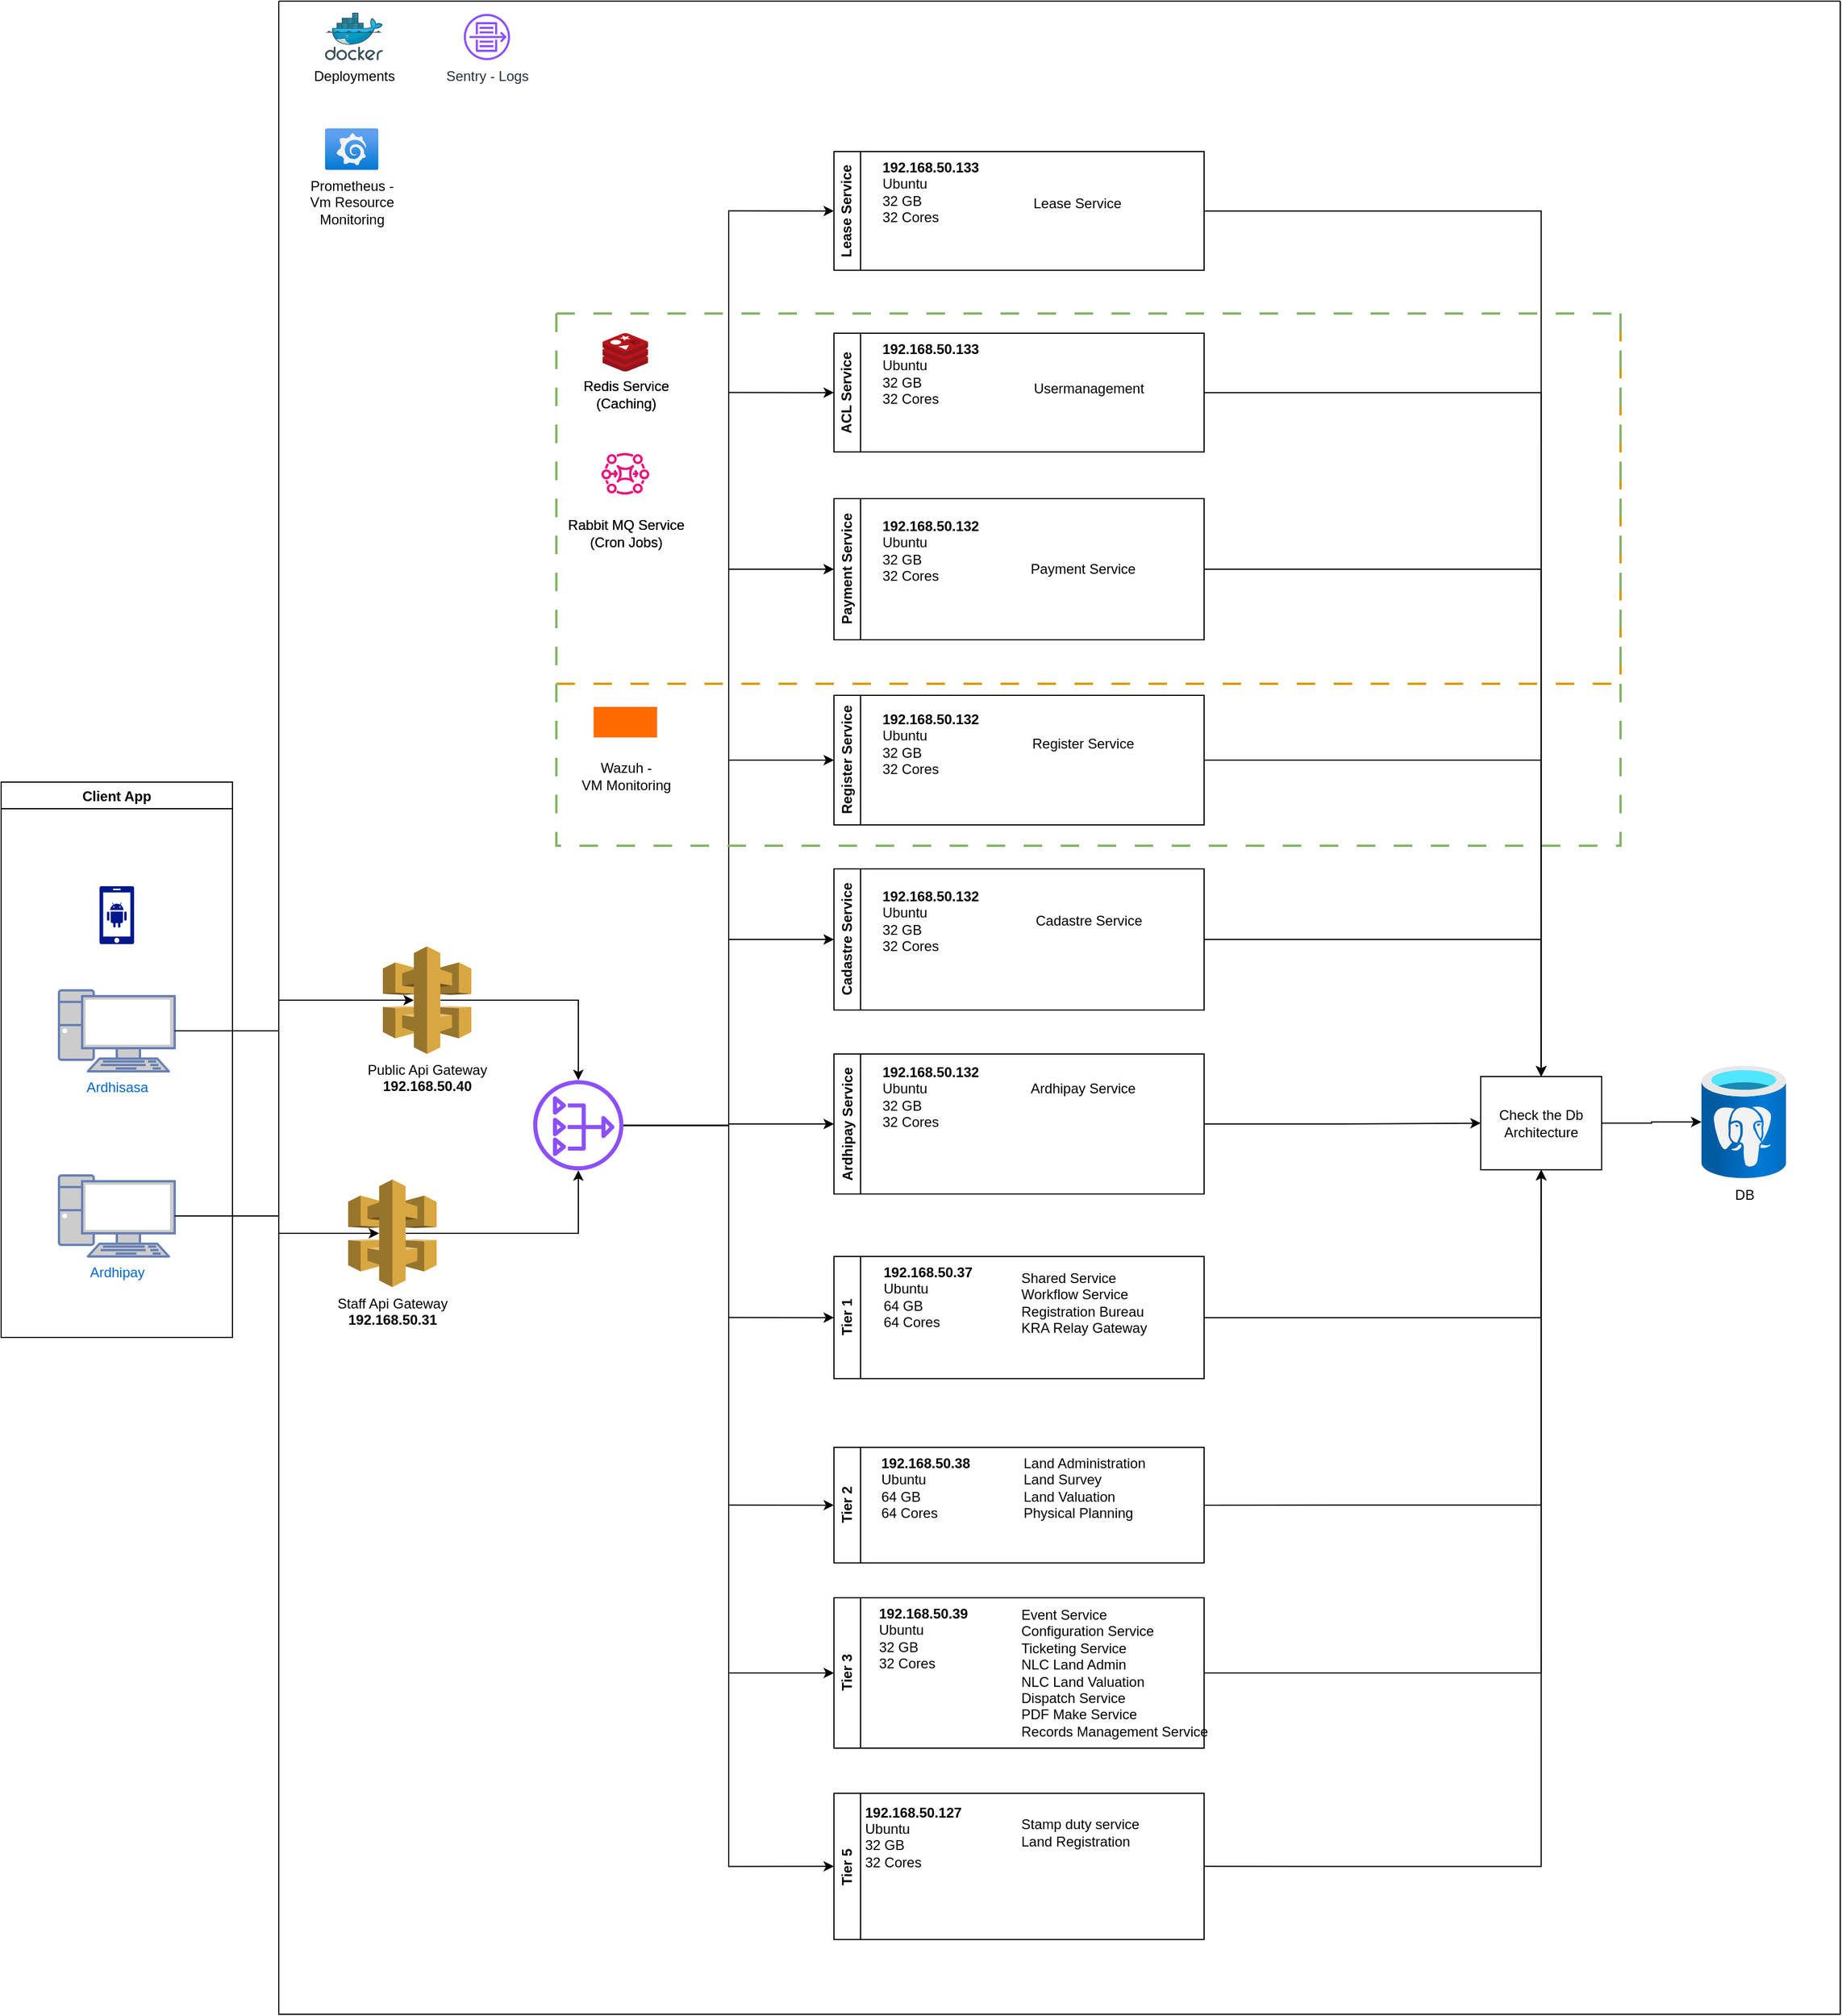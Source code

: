 <mxfile version="26.0.6">
  <diagram name="Page-1" id="X-Ikt2yS38_xHKI1-joO">
    <mxGraphModel dx="1750" dy="2157" grid="1" gridSize="10" guides="1" tooltips="1" connect="1" arrows="1" fold="1" page="1" pageScale="1" pageWidth="827" pageHeight="1169" math="0" shadow="0">
      <root>
        <mxCell id="0" />
        <mxCell id="1" parent="0" />
        <mxCell id="FhZttKuwCezYCY0k29h0-20" value="" style="swimlane;startSize=0;" parent="1" vertex="1">
          <mxGeometry x="280" y="-390" width="1350" height="1740" as="geometry" />
        </mxCell>
        <mxCell id="FhZttKuwCezYCY0k29h0-2" value="Deployments" style="image;sketch=0;aspect=fixed;html=1;points=[];align=center;fontSize=12;image=img/lib/mscae/Docker.svg;" parent="FhZttKuwCezYCY0k29h0-20" vertex="1">
          <mxGeometry x="40" y="10" width="50" height="41" as="geometry" />
        </mxCell>
        <mxCell id="CQuIktSU1pAItVcYqkuW-55" style="edgeStyle=orthogonalEdgeStyle;rounded=0;orthogonalLoop=1;jettySize=auto;html=1;exitX=0.65;exitY=0.5;exitDx=0;exitDy=0;exitPerimeter=0;" parent="FhZttKuwCezYCY0k29h0-20" source="FhZttKuwCezYCY0k29h0-26" target="CQuIktSU1pAItVcYqkuW-53" edge="1">
          <mxGeometry relative="1" as="geometry" />
        </mxCell>
        <mxCell id="FhZttKuwCezYCY0k29h0-26" value="Public Api Gateway&lt;br&gt;&lt;b&gt;192.168.50.40&lt;/b&gt;" style="outlineConnect=0;dashed=0;verticalLabelPosition=bottom;verticalAlign=top;align=center;html=1;shape=mxgraph.aws3.api_gateway;fillColor=#D9A741;gradientColor=none;" parent="FhZttKuwCezYCY0k29h0-20" vertex="1">
          <mxGeometry x="90" y="817" width="76.5" height="93" as="geometry" />
        </mxCell>
        <mxCell id="CQuIktSU1pAItVcYqkuW-56" style="edgeStyle=orthogonalEdgeStyle;rounded=0;orthogonalLoop=1;jettySize=auto;html=1;exitX=0.65;exitY=0.5;exitDx=0;exitDy=0;exitPerimeter=0;" parent="FhZttKuwCezYCY0k29h0-20" source="FhZttKuwCezYCY0k29h0-31" target="CQuIktSU1pAItVcYqkuW-53" edge="1">
          <mxGeometry relative="1" as="geometry" />
        </mxCell>
        <mxCell id="FhZttKuwCezYCY0k29h0-31" value="Staff Api Gateway&lt;br&gt;&lt;b&gt;192.168.50.31&lt;/b&gt;" style="outlineConnect=0;dashed=0;verticalLabelPosition=bottom;verticalAlign=top;align=center;html=1;shape=mxgraph.aws3.api_gateway;fillColor=#D9A741;gradientColor=none;" parent="FhZttKuwCezYCY0k29h0-20" vertex="1">
          <mxGeometry x="60" y="1018.5" width="76.5" height="93" as="geometry" />
        </mxCell>
        <mxCell id="_RFIVC-mQC5Zg40zyzjJ-19" style="edgeStyle=orthogonalEdgeStyle;rounded=0;orthogonalLoop=1;jettySize=auto;html=1;entryX=0;entryY=0.5;entryDx=0;entryDy=0;" edge="1" parent="FhZttKuwCezYCY0k29h0-20" source="CQuIktSU1pAItVcYqkuW-53" target="FhZttKuwCezYCY0k29h0-37">
          <mxGeometry relative="1" as="geometry" />
        </mxCell>
        <mxCell id="_RFIVC-mQC5Zg40zyzjJ-20" style="edgeStyle=orthogonalEdgeStyle;rounded=0;orthogonalLoop=1;jettySize=auto;html=1;entryX=0;entryY=0.5;entryDx=0;entryDy=0;" edge="1" parent="FhZttKuwCezYCY0k29h0-20" source="CQuIktSU1pAItVcYqkuW-53" target="_RFIVC-mQC5Zg40zyzjJ-3">
          <mxGeometry relative="1" as="geometry" />
        </mxCell>
        <mxCell id="_RFIVC-mQC5Zg40zyzjJ-21" style="edgeStyle=orthogonalEdgeStyle;rounded=0;orthogonalLoop=1;jettySize=auto;html=1;entryX=0;entryY=0.5;entryDx=0;entryDy=0;" edge="1" parent="FhZttKuwCezYCY0k29h0-20" source="CQuIktSU1pAItVcYqkuW-53" target="_RFIVC-mQC5Zg40zyzjJ-6">
          <mxGeometry relative="1" as="geometry" />
        </mxCell>
        <mxCell id="_RFIVC-mQC5Zg40zyzjJ-22" style="edgeStyle=orthogonalEdgeStyle;rounded=0;orthogonalLoop=1;jettySize=auto;html=1;entryX=0;entryY=0.5;entryDx=0;entryDy=0;" edge="1" parent="FhZttKuwCezYCY0k29h0-20" source="CQuIktSU1pAItVcYqkuW-53" target="_RFIVC-mQC5Zg40zyzjJ-9">
          <mxGeometry relative="1" as="geometry" />
        </mxCell>
        <mxCell id="_RFIVC-mQC5Zg40zyzjJ-23" style="edgeStyle=orthogonalEdgeStyle;rounded=0;orthogonalLoop=1;jettySize=auto;html=1;entryX=0;entryY=0.5;entryDx=0;entryDy=0;" edge="1" parent="FhZttKuwCezYCY0k29h0-20" source="CQuIktSU1pAItVcYqkuW-53" target="FhZttKuwCezYCY0k29h0-39">
          <mxGeometry relative="1" as="geometry" />
        </mxCell>
        <mxCell id="_RFIVC-mQC5Zg40zyzjJ-24" style="edgeStyle=orthogonalEdgeStyle;rounded=0;orthogonalLoop=1;jettySize=auto;html=1;entryX=0;entryY=0.5;entryDx=0;entryDy=0;" edge="1" parent="FhZttKuwCezYCY0k29h0-20" source="CQuIktSU1pAItVcYqkuW-53" target="CQuIktSU1pAItVcYqkuW-1">
          <mxGeometry relative="1" as="geometry" />
        </mxCell>
        <mxCell id="_RFIVC-mQC5Zg40zyzjJ-25" style="edgeStyle=orthogonalEdgeStyle;rounded=0;orthogonalLoop=1;jettySize=auto;html=1;entryX=0;entryY=0.5;entryDx=0;entryDy=0;" edge="1" parent="FhZttKuwCezYCY0k29h0-20" source="CQuIktSU1pAItVcYqkuW-53" target="CQuIktSU1pAItVcYqkuW-16">
          <mxGeometry relative="1" as="geometry" />
        </mxCell>
        <mxCell id="_RFIVC-mQC5Zg40zyzjJ-26" style="edgeStyle=orthogonalEdgeStyle;rounded=0;orthogonalLoop=1;jettySize=auto;html=1;entryX=0;entryY=0.5;entryDx=0;entryDy=0;" edge="1" parent="FhZttKuwCezYCY0k29h0-20" source="CQuIktSU1pAItVcYqkuW-53" target="CQuIktSU1pAItVcYqkuW-18">
          <mxGeometry relative="1" as="geometry" />
        </mxCell>
        <mxCell id="_RFIVC-mQC5Zg40zyzjJ-27" style="edgeStyle=orthogonalEdgeStyle;rounded=0;orthogonalLoop=1;jettySize=auto;html=1;entryX=0;entryY=0.5;entryDx=0;entryDy=0;" edge="1" parent="FhZttKuwCezYCY0k29h0-20" source="CQuIktSU1pAItVcYqkuW-53" target="FhZttKuwCezYCY0k29h0-29">
          <mxGeometry relative="1" as="geometry" />
        </mxCell>
        <mxCell id="_RFIVC-mQC5Zg40zyzjJ-28" style="edgeStyle=orthogonalEdgeStyle;rounded=0;orthogonalLoop=1;jettySize=auto;html=1;entryX=0;entryY=0.5;entryDx=0;entryDy=0;" edge="1" parent="FhZttKuwCezYCY0k29h0-20" source="CQuIktSU1pAItVcYqkuW-53" target="_RFIVC-mQC5Zg40zyzjJ-14">
          <mxGeometry relative="1" as="geometry" />
        </mxCell>
        <mxCell id="CQuIktSU1pAItVcYqkuW-53" value="" style="sketch=0;outlineConnect=0;fontColor=#232F3E;gradientColor=none;fillColor=#8C4FFF;strokeColor=none;dashed=0;verticalLabelPosition=bottom;verticalAlign=top;align=center;html=1;fontSize=12;fontStyle=0;aspect=fixed;pointerEvents=1;shape=mxgraph.aws4.nat_gateway;" parent="FhZttKuwCezYCY0k29h0-20" vertex="1">
          <mxGeometry x="220" y="932.57" width="78" height="78" as="geometry" />
        </mxCell>
        <mxCell id="CQuIktSU1pAItVcYqkuW-18" value="Tier 5" style="swimlane;horizontal=0;whiteSpace=wrap;html=1;" parent="FhZttKuwCezYCY0k29h0-20" vertex="1">
          <mxGeometry x="480" y="1549" width="320" height="126.37" as="geometry" />
        </mxCell>
        <mxCell id="CQuIktSU1pAItVcYqkuW-30" value="Stamp duty service&lt;br&gt;Land Registration" style="text;html=1;align=left;verticalAlign=middle;resizable=0;points=[];autosize=1;strokeColor=none;fillColor=none;" parent="CQuIktSU1pAItVcYqkuW-18" vertex="1">
          <mxGeometry x="160" y="14.396" width="130" height="40" as="geometry" />
        </mxCell>
        <mxCell id="CQuIktSU1pAItVcYqkuW-31" value="&lt;b&gt;192.168.50.127&lt;br&gt;&lt;/b&gt;Ubuntu&lt;br&gt;32 GB&lt;br&gt;32 Cores&lt;div&gt;&lt;br&gt;&lt;/div&gt;" style="text;html=1;align=left;verticalAlign=middle;resizable=0;points=[];autosize=1;strokeColor=none;fillColor=none;" parent="CQuIktSU1pAItVcYqkuW-18" vertex="1">
          <mxGeometry x="25" width="110" height="90" as="geometry" />
        </mxCell>
        <mxCell id="CQuIktSU1pAItVcYqkuW-16" value="Tier 3" style="swimlane;horizontal=0;whiteSpace=wrap;html=1;" parent="FhZttKuwCezYCY0k29h0-20" vertex="1">
          <mxGeometry x="480" y="1380" width="320" height="130" as="geometry" />
        </mxCell>
        <mxCell id="CQuIktSU1pAItVcYqkuW-29" value="&lt;b&gt;192.168.50.39&lt;br&gt;&lt;/b&gt;Ubuntu&lt;br&gt;32 GB&lt;br&gt;32 Cores" style="text;html=1;align=left;verticalAlign=middle;resizable=0;points=[];autosize=1;strokeColor=none;fillColor=none;" parent="CQuIktSU1pAItVcYqkuW-16" vertex="1">
          <mxGeometry x="37" width="100" height="70" as="geometry" />
        </mxCell>
        <mxCell id="CQuIktSU1pAItVcYqkuW-28" value="Event Service&lt;br&gt;Configuration Service&lt;br&gt;Ticketing Service&lt;br&gt;NLC Land Admin&lt;br&gt;NLC Land Valuation&lt;br&gt;Dispatch Service&lt;br&gt;PDF Make Service&lt;div&gt;Records Management Service&lt;/div&gt;" style="text;html=1;align=left;verticalAlign=middle;resizable=0;points=[];autosize=1;strokeColor=none;fillColor=none;" parent="CQuIktSU1pAItVcYqkuW-16" vertex="1">
          <mxGeometry x="160.001" y="0.002" width="180" height="130" as="geometry" />
        </mxCell>
        <mxCell id="CQuIktSU1pAItVcYqkuW-1" value="Tier 2" style="swimlane;horizontal=0;whiteSpace=wrap;html=1;" parent="FhZttKuwCezYCY0k29h0-20" vertex="1">
          <mxGeometry x="480" y="1250" width="320" height="99.89" as="geometry" />
        </mxCell>
        <mxCell id="CQuIktSU1pAItVcYqkuW-26" value="&lt;b&gt;192.168.50.38&lt;/b&gt;&lt;br style=&quot;border-color: var(--border-color);&quot;&gt;&lt;span style=&quot;border-color: var(--border-color); background-color: initial;&quot;&gt;Ubuntu&lt;/span&gt;&lt;br style=&quot;border-color: var(--border-color);&quot;&gt;&lt;span style=&quot;border-color: var(--border-color); background-color: initial;&quot;&gt;64 GB&lt;/span&gt;&lt;br style=&quot;border-color: var(--border-color);&quot;&gt;&lt;span style=&quot;border-color: var(--border-color); background-color: initial;&quot;&gt;64 Cores&lt;/span&gt;" style="text;html=1;align=left;verticalAlign=middle;resizable=0;points=[];autosize=1;strokeColor=none;fillColor=none;" parent="CQuIktSU1pAItVcYqkuW-1" vertex="1">
          <mxGeometry x="38.78" width="100" height="70" as="geometry" />
        </mxCell>
        <mxCell id="CQuIktSU1pAItVcYqkuW-27" value="Land Administration&lt;br&gt;Land Survey&lt;br&gt;Land Valuation&lt;br&gt;Physical Planning" style="text;html=1;align=left;verticalAlign=middle;resizable=0;points=[];autosize=1;strokeColor=none;fillColor=none;" parent="CQuIktSU1pAItVcYqkuW-1" vertex="1">
          <mxGeometry x="161.543" width="130" height="70" as="geometry" />
        </mxCell>
        <mxCell id="_RFIVC-mQC5Zg40zyzjJ-30" style="edgeStyle=orthogonalEdgeStyle;rounded=0;orthogonalLoop=1;jettySize=auto;html=1;entryX=0.5;entryY=1;entryDx=0;entryDy=0;" edge="1" parent="FhZttKuwCezYCY0k29h0-20" source="FhZttKuwCezYCY0k29h0-39" target="CQuIktSU1pAItVcYqkuW-45">
          <mxGeometry relative="1" as="geometry" />
        </mxCell>
        <mxCell id="FhZttKuwCezYCY0k29h0-39" value="Tier 1" style="swimlane;horizontal=0;whiteSpace=wrap;html=1;" parent="FhZttKuwCezYCY0k29h0-20" vertex="1">
          <mxGeometry x="480" y="1085" width="320" height="105.65" as="geometry" />
        </mxCell>
        <mxCell id="CQuIktSU1pAItVcYqkuW-25" value="&lt;b&gt;&lt;span style=&quot;background-color: initial;&quot;&gt;192.168.50.37&lt;/span&gt;&lt;br&gt;&lt;/b&gt;&lt;span style=&quot;background-color: initial;&quot;&gt;Ubuntu&lt;/span&gt;&lt;br&gt;&lt;span style=&quot;background-color: initial;&quot;&gt;64 GB&lt;/span&gt;&lt;br&gt;&lt;span style=&quot;background-color: initial;&quot;&gt;64 Cores&lt;/span&gt;" style="text;html=1;align=left;verticalAlign=middle;resizable=0;points=[];autosize=1;strokeColor=none;fillColor=none;" parent="FhZttKuwCezYCY0k29h0-39" vertex="1">
          <mxGeometry x="41.136" width="100" height="70" as="geometry" />
        </mxCell>
        <mxCell id="CQuIktSU1pAItVcYqkuW-24" value="Shared Service&lt;br&gt;Workflow Service&lt;br&gt;Registration Bureau&lt;div&gt;KRA Relay Gateway&lt;/div&gt;" style="text;html=1;align=left;verticalAlign=middle;resizable=0;points=[];autosize=1;strokeColor=none;fillColor=none;" parent="FhZttKuwCezYCY0k29h0-39" vertex="1">
          <mxGeometry x="160.001" y="5.002" width="130" height="70" as="geometry" />
        </mxCell>
        <mxCell id="_RFIVC-mQC5Zg40zyzjJ-31" style="edgeStyle=orthogonalEdgeStyle;rounded=0;orthogonalLoop=1;jettySize=auto;html=1;entryX=0;entryY=0.5;entryDx=0;entryDy=0;" edge="1" parent="FhZttKuwCezYCY0k29h0-20" source="_RFIVC-mQC5Zg40zyzjJ-9" target="CQuIktSU1pAItVcYqkuW-45">
          <mxGeometry relative="1" as="geometry" />
        </mxCell>
        <mxCell id="_RFIVC-mQC5Zg40zyzjJ-9" value="Ardhipay Service" style="swimlane;horizontal=0;whiteSpace=wrap;html=1;" vertex="1" parent="FhZttKuwCezYCY0k29h0-20">
          <mxGeometry x="480" y="910" width="320" height="121" as="geometry" />
        </mxCell>
        <mxCell id="_RFIVC-mQC5Zg40zyzjJ-10" value="&lt;span style=&quot;background-color: initial;&quot;&gt;&lt;b&gt;192.168.50.132&lt;/b&gt;&lt;/span&gt;&lt;br&gt;&lt;span style=&quot;background-color: initial;&quot;&gt;Ubuntu&lt;/span&gt;&lt;br&gt;&lt;span style=&quot;background-color: initial;&quot;&gt;32 GB&lt;/span&gt;&lt;br&gt;&lt;span style=&quot;background-color: initial;&quot;&gt;32 Cores&lt;/span&gt;" style="text;html=1;align=left;verticalAlign=middle;resizable=0;points=[];autosize=1;strokeColor=none;fillColor=none;" vertex="1" parent="_RFIVC-mQC5Zg40zyzjJ-9">
          <mxGeometry x="40.136" y="2" width="110" height="70" as="geometry" />
        </mxCell>
        <mxCell id="_RFIVC-mQC5Zg40zyzjJ-12" value="Ardhipay Service&lt;div&gt;&lt;br&gt;&lt;/div&gt;" style="text;html=1;align=center;verticalAlign=middle;resizable=0;points=[];autosize=1;strokeColor=none;fillColor=none;" vertex="1" parent="_RFIVC-mQC5Zg40zyzjJ-9">
          <mxGeometry x="160" y="17" width="110" height="40" as="geometry" />
        </mxCell>
        <mxCell id="_RFIVC-mQC5Zg40zyzjJ-33" style="edgeStyle=orthogonalEdgeStyle;rounded=0;orthogonalLoop=1;jettySize=auto;html=1;entryX=0.5;entryY=0;entryDx=0;entryDy=0;" edge="1" parent="FhZttKuwCezYCY0k29h0-20" source="_RFIVC-mQC5Zg40zyzjJ-6" target="CQuIktSU1pAItVcYqkuW-45">
          <mxGeometry relative="1" as="geometry" />
        </mxCell>
        <mxCell id="_RFIVC-mQC5Zg40zyzjJ-6" value="Cadastre Service" style="swimlane;horizontal=0;whiteSpace=wrap;html=1;" vertex="1" parent="FhZttKuwCezYCY0k29h0-20">
          <mxGeometry x="480" y="750" width="320" height="122" as="geometry" />
        </mxCell>
        <mxCell id="_RFIVC-mQC5Zg40zyzjJ-7" value="&lt;span style=&quot;background-color: initial;&quot;&gt;&lt;b&gt;192.168.50.132&lt;/b&gt;&lt;/span&gt;&lt;br&gt;&lt;span style=&quot;background-color: initial;&quot;&gt;Ubuntu&lt;/span&gt;&lt;br&gt;&lt;span style=&quot;background-color: initial;&quot;&gt;32 GB&lt;/span&gt;&lt;br&gt;&lt;span style=&quot;background-color: initial;&quot;&gt;32 Cores&lt;/span&gt;" style="text;html=1;align=left;verticalAlign=middle;resizable=0;points=[];autosize=1;strokeColor=none;fillColor=none;" vertex="1" parent="_RFIVC-mQC5Zg40zyzjJ-6">
          <mxGeometry x="39.996" y="10" width="110" height="70" as="geometry" />
        </mxCell>
        <mxCell id="_RFIVC-mQC5Zg40zyzjJ-13" value="&lt;span style=&quot;text-wrap-mode: wrap;&quot;&gt;Cadastre Service&lt;/span&gt;" style="text;html=1;align=center;verticalAlign=middle;resizable=0;points=[];autosize=1;strokeColor=none;fillColor=none;" vertex="1" parent="_RFIVC-mQC5Zg40zyzjJ-6">
          <mxGeometry x="160" y="30" width="120" height="30" as="geometry" />
        </mxCell>
        <mxCell id="_RFIVC-mQC5Zg40zyzjJ-34" style="edgeStyle=orthogonalEdgeStyle;rounded=0;orthogonalLoop=1;jettySize=auto;html=1;entryX=0.5;entryY=0;entryDx=0;entryDy=0;" edge="1" parent="FhZttKuwCezYCY0k29h0-20" source="_RFIVC-mQC5Zg40zyzjJ-3" target="CQuIktSU1pAItVcYqkuW-45">
          <mxGeometry relative="1" as="geometry" />
        </mxCell>
        <mxCell id="_RFIVC-mQC5Zg40zyzjJ-3" value="Register Service" style="swimlane;horizontal=0;whiteSpace=wrap;html=1;" vertex="1" parent="FhZttKuwCezYCY0k29h0-20">
          <mxGeometry x="480" y="600" width="320" height="112" as="geometry" />
        </mxCell>
        <mxCell id="_RFIVC-mQC5Zg40zyzjJ-4" value="&lt;span style=&quot;background-color: initial;&quot;&gt;&lt;b&gt;192.168.50.132&lt;/b&gt;&lt;/span&gt;&lt;br&gt;&lt;span style=&quot;background-color: initial;&quot;&gt;Ubuntu&lt;/span&gt;&lt;br&gt;&lt;span style=&quot;background-color: initial;&quot;&gt;32 GB&lt;/span&gt;&lt;br&gt;&lt;span style=&quot;background-color: initial;&quot;&gt;32 Cores&lt;/span&gt;" style="text;html=1;align=left;verticalAlign=middle;resizable=0;points=[];autosize=1;strokeColor=none;fillColor=none;" vertex="1" parent="_RFIVC-mQC5Zg40zyzjJ-3">
          <mxGeometry x="39.996" y="6.87" width="110" height="70" as="geometry" />
        </mxCell>
        <mxCell id="_RFIVC-mQC5Zg40zyzjJ-5" value="Register Service" style="text;html=1;align=center;verticalAlign=middle;resizable=0;points=[];autosize=1;strokeColor=none;fillColor=none;" vertex="1" parent="_RFIVC-mQC5Zg40zyzjJ-3">
          <mxGeometry x="159.997" y="26.872" width="110" height="30" as="geometry" />
        </mxCell>
        <mxCell id="_RFIVC-mQC5Zg40zyzjJ-35" style="edgeStyle=orthogonalEdgeStyle;rounded=0;orthogonalLoop=1;jettySize=auto;html=1;entryX=0.5;entryY=0;entryDx=0;entryDy=0;" edge="1" parent="FhZttKuwCezYCY0k29h0-20" source="FhZttKuwCezYCY0k29h0-37" target="CQuIktSU1pAItVcYqkuW-45">
          <mxGeometry relative="1" as="geometry" />
        </mxCell>
        <mxCell id="FhZttKuwCezYCY0k29h0-37" value="Payment Service" style="swimlane;horizontal=0;whiteSpace=wrap;html=1;" parent="FhZttKuwCezYCY0k29h0-20" vertex="1">
          <mxGeometry x="480" y="430" width="320" height="122" as="geometry" />
        </mxCell>
        <mxCell id="CQuIktSU1pAItVcYqkuW-23" value="&lt;span style=&quot;background-color: initial;&quot;&gt;&lt;b&gt;192.168.50.132&lt;/b&gt;&lt;/span&gt;&lt;br&gt;&lt;span style=&quot;background-color: initial;&quot;&gt;Ubuntu&lt;/span&gt;&lt;br&gt;&lt;span style=&quot;background-color: initial;&quot;&gt;32 GB&lt;/span&gt;&lt;br&gt;&lt;span style=&quot;background-color: initial;&quot;&gt;32 Cores&lt;/span&gt;" style="text;html=1;align=left;verticalAlign=middle;resizable=0;points=[];autosize=1;strokeColor=none;fillColor=none;" parent="FhZttKuwCezYCY0k29h0-37" vertex="1">
          <mxGeometry x="39.996" y="10" width="110" height="70" as="geometry" />
        </mxCell>
        <mxCell id="CQuIktSU1pAItVcYqkuW-33" value="Payment Service" style="text;html=1;align=center;verticalAlign=middle;resizable=0;points=[];autosize=1;strokeColor=none;fillColor=none;" parent="FhZttKuwCezYCY0k29h0-37" vertex="1">
          <mxGeometry x="159.997" y="46.002" width="110" height="30" as="geometry" />
        </mxCell>
        <mxCell id="FhZttKuwCezYCY0k29h0-29" value="ACL Service" style="swimlane;horizontal=0;whiteSpace=wrap;html=1;" parent="FhZttKuwCezYCY0k29h0-20" vertex="1">
          <mxGeometry x="480" y="287" width="320" height="102.67" as="geometry" />
        </mxCell>
        <mxCell id="CQuIktSU1pAItVcYqkuW-22" value="&lt;b&gt;192.168.50.133&lt;br&gt;&lt;/b&gt;Ubuntu&lt;br&gt;32 GB&lt;br&gt;32 Cores" style="text;html=1;align=left;verticalAlign=middle;resizable=0;points=[];autosize=1;strokeColor=none;fillColor=none;" parent="FhZttKuwCezYCY0k29h0-29" vertex="1">
          <mxGeometry x="39.996" width="110" height="70" as="geometry" />
        </mxCell>
        <mxCell id="CQuIktSU1pAItVcYqkuW-32" value="Usermanagement" style="text;html=1;align=center;verticalAlign=middle;resizable=0;points=[];autosize=1;strokeColor=none;fillColor=none;" parent="FhZttKuwCezYCY0k29h0-29" vertex="1">
          <mxGeometry x="159.997" y="32.996" width="120" height="30" as="geometry" />
        </mxCell>
        <mxCell id="_RFIVC-mQC5Zg40zyzjJ-36" style="edgeStyle=orthogonalEdgeStyle;rounded=0;orthogonalLoop=1;jettySize=auto;html=1;entryX=0.5;entryY=0;entryDx=0;entryDy=0;" edge="1" parent="FhZttKuwCezYCY0k29h0-20" source="_RFIVC-mQC5Zg40zyzjJ-14" target="CQuIktSU1pAItVcYqkuW-45">
          <mxGeometry relative="1" as="geometry" />
        </mxCell>
        <mxCell id="_RFIVC-mQC5Zg40zyzjJ-14" value="Lease Service" style="swimlane;horizontal=0;whiteSpace=wrap;html=1;" vertex="1" parent="FhZttKuwCezYCY0k29h0-20">
          <mxGeometry x="480" y="130" width="320" height="102.67" as="geometry" />
        </mxCell>
        <mxCell id="_RFIVC-mQC5Zg40zyzjJ-15" value="&lt;b&gt;192.168.50.133&lt;br&gt;&lt;/b&gt;Ubuntu&lt;br&gt;32 GB&lt;br&gt;32 Cores" style="text;html=1;align=left;verticalAlign=middle;resizable=0;points=[];autosize=1;strokeColor=none;fillColor=none;" vertex="1" parent="_RFIVC-mQC5Zg40zyzjJ-14">
          <mxGeometry x="39.996" width="110" height="70" as="geometry" />
        </mxCell>
        <mxCell id="_RFIVC-mQC5Zg40zyzjJ-16" value="Lease Service" style="text;html=1;align=center;verticalAlign=middle;resizable=0;points=[];autosize=1;strokeColor=none;fillColor=none;" vertex="1" parent="_RFIVC-mQC5Zg40zyzjJ-14">
          <mxGeometry x="159.997" y="29.996" width="100" height="30" as="geometry" />
        </mxCell>
        <mxCell id="CQuIktSU1pAItVcYqkuW-50" value="DB" style="image;aspect=fixed;html=1;points=[];align=center;fontSize=12;image=img/lib/azure2/databases/Azure_Database_PostgreSQL_Server.svg;" parent="FhZttKuwCezYCY0k29h0-20" vertex="1">
          <mxGeometry x="1229.998" y="919.997" width="73.18" height="97.574" as="geometry" />
        </mxCell>
        <mxCell id="CQuIktSU1pAItVcYqkuW-45" value="Check the Db Architecture" style="rounded=0;whiteSpace=wrap;html=1;" parent="FhZttKuwCezYCY0k29h0-20" vertex="1">
          <mxGeometry x="1039.157" y="929.48" width="104.543" height="80.615" as="geometry" />
        </mxCell>
        <mxCell id="CQuIktSU1pAItVcYqkuW-49" style="edgeStyle=orthogonalEdgeStyle;rounded=0;orthogonalLoop=1;jettySize=auto;html=1;exitX=1;exitY=0.5;exitDx=0;exitDy=0;entryX=0.5;entryY=1;entryDx=0;entryDy=0;" parent="FhZttKuwCezYCY0k29h0-20" source="CQuIktSU1pAItVcYqkuW-18" target="CQuIktSU1pAItVcYqkuW-45" edge="1">
          <mxGeometry relative="1" as="geometry">
            <mxPoint x="1060" y="630.22" as="targetPoint" />
          </mxGeometry>
        </mxCell>
        <mxCell id="CQuIktSU1pAItVcYqkuW-48" style="edgeStyle=orthogonalEdgeStyle;rounded=0;orthogonalLoop=1;jettySize=auto;html=1;exitX=1;exitY=0.5;exitDx=0;exitDy=0;entryX=0.5;entryY=1;entryDx=0;entryDy=0;" parent="FhZttKuwCezYCY0k29h0-20" source="CQuIktSU1pAItVcYqkuW-16" target="CQuIktSU1pAItVcYqkuW-45" edge="1">
          <mxGeometry relative="1" as="geometry">
            <mxPoint x="1060" y="630.22" as="targetPoint" />
          </mxGeometry>
        </mxCell>
        <mxCell id="CQuIktSU1pAItVcYqkuW-39" style="edgeStyle=orthogonalEdgeStyle;rounded=0;orthogonalLoop=1;jettySize=auto;html=1;entryX=0.5;entryY=0;entryDx=0;entryDy=0;" parent="FhZttKuwCezYCY0k29h0-20" source="FhZttKuwCezYCY0k29h0-29" target="CQuIktSU1pAItVcYqkuW-45" edge="1">
          <mxGeometry relative="1" as="geometry">
            <mxPoint x="1064.753" y="279.795" as="targetPoint" />
          </mxGeometry>
        </mxCell>
        <mxCell id="CQuIktSU1pAItVcYqkuW-47" style="edgeStyle=orthogonalEdgeStyle;rounded=0;orthogonalLoop=1;jettySize=auto;html=1;entryX=0.5;entryY=1;entryDx=0;entryDy=0;exitX=1;exitY=0.5;exitDx=0;exitDy=0;" parent="FhZttKuwCezYCY0k29h0-20" source="CQuIktSU1pAItVcYqkuW-1" target="CQuIktSU1pAItVcYqkuW-45" edge="1">
          <mxGeometry relative="1" as="geometry">
            <mxPoint x="786.511" y="622.41" as="sourcePoint" />
          </mxGeometry>
        </mxCell>
        <mxCell id="CQuIktSU1pAItVcYqkuW-51" style="edgeStyle=orthogonalEdgeStyle;rounded=0;orthogonalLoop=1;jettySize=auto;html=1;" parent="FhZttKuwCezYCY0k29h0-20" source="CQuIktSU1pAItVcYqkuW-45" target="CQuIktSU1pAItVcYqkuW-50" edge="1">
          <mxGeometry relative="1" as="geometry" />
        </mxCell>
        <mxCell id="_RFIVC-mQC5Zg40zyzjJ-37" value="" style="swimlane;startSize=0;fillColor=#ffe6cc;strokeColor=#d79b00;fillStyle=auto;dashed=1;dashPattern=8 8;strokeWidth=2;" vertex="1" parent="FhZttKuwCezYCY0k29h0-20">
          <mxGeometry x="240" y="270" width="920" height="320" as="geometry" />
        </mxCell>
        <mxCell id="FhZttKuwCezYCY0k29h0-1" value="" style="image;sketch=0;aspect=fixed;html=1;points=[];align=center;fontSize=12;image=img/lib/mscae/Cache_Redis_Product.svg;" parent="_RFIVC-mQC5Zg40zyzjJ-37" vertex="1">
          <mxGeometry x="39.99" y="17" width="39.29" height="33" as="geometry" />
        </mxCell>
        <mxCell id="_RFIVC-mQC5Zg40zyzjJ-38" value="Redis Service&lt;br&gt;(Caching)" style="text;html=1;align=center;verticalAlign=middle;resizable=0;points=[];autosize=1;strokeColor=none;fillColor=none;" vertex="1" parent="_RFIVC-mQC5Zg40zyzjJ-37">
          <mxGeometry x="9.64" y="50" width="100" height="40" as="geometry" />
        </mxCell>
        <mxCell id="_RFIVC-mQC5Zg40zyzjJ-42" value="" style="sketch=0;outlineConnect=0;fontColor=#232F3E;gradientColor=none;fillColor=#E7157B;strokeColor=none;dashed=0;verticalLabelPosition=bottom;verticalAlign=top;align=center;html=1;fontSize=12;fontStyle=0;aspect=fixed;pointerEvents=1;shape=mxgraph.aws4.mq_broker;" vertex="1" parent="_RFIVC-mQC5Zg40zyzjJ-37">
          <mxGeometry x="39.01" y="120" width="41.26" height="36.5" as="geometry" />
        </mxCell>
        <mxCell id="_RFIVC-mQC5Zg40zyzjJ-43" value="Rabbit MQ Service&lt;br&gt;(Cron Jobs)" style="text;html=1;align=center;verticalAlign=middle;resizable=0;points=[];autosize=1;strokeColor=none;fillColor=none;" vertex="1" parent="_RFIVC-mQC5Zg40zyzjJ-37">
          <mxGeometry x="-0.36" y="170" width="120" height="40" as="geometry" />
        </mxCell>
        <mxCell id="_RFIVC-mQC5Zg40zyzjJ-44" value="Prometheus -&lt;br&gt;Vm Resource&lt;br&gt;Monitoring" style="image;aspect=fixed;html=1;points=[];align=center;fontSize=12;image=img/lib/azure2/other/Grafana.svg;" vertex="1" parent="FhZttKuwCezYCY0k29h0-20">
          <mxGeometry x="40" y="110" width="46.23" height="35.9" as="geometry" />
        </mxCell>
        <mxCell id="_RFIVC-mQC5Zg40zyzjJ-45" value="Sentry - Logs" style="sketch=0;outlineConnect=0;fontColor=#232F3E;gradientColor=none;fillColor=#8C4FFF;strokeColor=none;dashed=0;verticalLabelPosition=bottom;verticalAlign=top;align=center;html=1;fontSize=12;fontStyle=0;aspect=fixed;pointerEvents=1;shape=mxgraph.aws4.flow_logs;" vertex="1" parent="FhZttKuwCezYCY0k29h0-20">
          <mxGeometry x="160" y="11" width="40" height="40" as="geometry" />
        </mxCell>
        <mxCell id="_RFIVC-mQC5Zg40zyzjJ-46" value="" style="swimlane;startSize=0;fillColor=#d5e8d4;strokeColor=#82b366;fillStyle=auto;dashed=1;dashPattern=8 8;strokeWidth=2;" vertex="1" parent="FhZttKuwCezYCY0k29h0-20">
          <mxGeometry x="240" y="270" width="920" height="460" as="geometry" />
        </mxCell>
        <mxCell id="_RFIVC-mQC5Zg40zyzjJ-47" value="" style="image;sketch=0;aspect=fixed;html=1;points=[];align=center;fontSize=12;image=img/lib/mscae/Cache_Redis_Product.svg;" vertex="1" parent="_RFIVC-mQC5Zg40zyzjJ-46">
          <mxGeometry x="39.99" y="17" width="39.29" height="33" as="geometry" />
        </mxCell>
        <mxCell id="_RFIVC-mQC5Zg40zyzjJ-48" value="Redis Service&lt;br&gt;(Caching)" style="text;html=1;align=center;verticalAlign=middle;resizable=0;points=[];autosize=1;strokeColor=none;fillColor=none;" vertex="1" parent="_RFIVC-mQC5Zg40zyzjJ-46">
          <mxGeometry x="9.64" y="50" width="100" height="40" as="geometry" />
        </mxCell>
        <mxCell id="_RFIVC-mQC5Zg40zyzjJ-49" value="" style="sketch=0;outlineConnect=0;fontColor=#232F3E;gradientColor=none;fillColor=#E7157B;strokeColor=none;dashed=0;verticalLabelPosition=bottom;verticalAlign=top;align=center;html=1;fontSize=12;fontStyle=0;aspect=fixed;pointerEvents=1;shape=mxgraph.aws4.mq_broker;" vertex="1" parent="_RFIVC-mQC5Zg40zyzjJ-46">
          <mxGeometry x="39.01" y="120" width="41.26" height="36.5" as="geometry" />
        </mxCell>
        <mxCell id="_RFIVC-mQC5Zg40zyzjJ-50" value="Rabbit MQ Service&lt;br&gt;(Cron Jobs)" style="text;html=1;align=center;verticalAlign=middle;resizable=0;points=[];autosize=1;strokeColor=none;fillColor=none;" vertex="1" parent="_RFIVC-mQC5Zg40zyzjJ-46">
          <mxGeometry x="-0.36" y="170" width="120" height="40" as="geometry" />
        </mxCell>
        <mxCell id="_RFIVC-mQC5Zg40zyzjJ-51" value="" style="points=[];aspect=fixed;html=1;align=center;shadow=0;dashed=0;fillColor=#FF6A00;strokeColor=none;shape=mxgraph.alibaba_cloud.arms_application_real-time_monitoring_service;" vertex="1" parent="_RFIVC-mQC5Zg40zyzjJ-46">
          <mxGeometry x="32.19" y="340" width="54.9" height="26.4" as="geometry" />
        </mxCell>
        <mxCell id="_RFIVC-mQC5Zg40zyzjJ-52" value="Wazuh -&lt;br&gt;VM Monitoring" style="text;html=1;align=center;verticalAlign=middle;resizable=0;points=[];autosize=1;strokeColor=none;fillColor=none;" vertex="1" parent="_RFIVC-mQC5Zg40zyzjJ-46">
          <mxGeometry x="9.64" y="380" width="100" height="40" as="geometry" />
        </mxCell>
        <mxCell id="FhZttKuwCezYCY0k29h0-25" value="Client App" style="swimlane;" parent="1" vertex="1">
          <mxGeometry x="40" y="285" width="200" height="480" as="geometry" />
        </mxCell>
        <mxCell id="FhZttKuwCezYCY0k29h0-10" value="Ardhisasa" style="fontColor=#0066CC;verticalAlign=top;verticalLabelPosition=bottom;labelPosition=center;align=center;html=1;outlineConnect=0;fillColor=#CCCCCC;strokeColor=#6881B3;gradientColor=none;gradientDirection=north;strokeWidth=2;shape=mxgraph.networks.pc;" parent="FhZttKuwCezYCY0k29h0-25" vertex="1">
          <mxGeometry x="50" y="180" width="100" height="70" as="geometry" />
        </mxCell>
        <mxCell id="FhZttKuwCezYCY0k29h0-30" value="Ardhipay" style="fontColor=#0066CC;verticalAlign=top;verticalLabelPosition=bottom;labelPosition=center;align=center;html=1;outlineConnect=0;fillColor=#CCCCCC;strokeColor=#6881B3;gradientColor=none;gradientDirection=north;strokeWidth=2;shape=mxgraph.networks.pc;" parent="FhZttKuwCezYCY0k29h0-25" vertex="1">
          <mxGeometry x="50" y="340" width="100" height="70" as="geometry" />
        </mxCell>
        <mxCell id="CQuIktSU1pAItVcYqkuW-65" value="" style="sketch=0;aspect=fixed;pointerEvents=1;shadow=0;dashed=0;html=1;strokeColor=none;labelPosition=center;verticalLabelPosition=bottom;verticalAlign=top;align=center;fillColor=#00188D;shape=mxgraph.mscae.enterprise.android_phone" parent="FhZttKuwCezYCY0k29h0-25" vertex="1">
          <mxGeometry x="85" y="90" width="30" height="50" as="geometry" />
        </mxCell>
        <mxCell id="FhZttKuwCezYCY0k29h0-33" style="edgeStyle=orthogonalEdgeStyle;rounded=0;orthogonalLoop=1;jettySize=auto;html=1;entryX=0.35;entryY=0.5;entryDx=0;entryDy=0;entryPerimeter=0;" parent="1" source="FhZttKuwCezYCY0k29h0-10" target="FhZttKuwCezYCY0k29h0-26" edge="1">
          <mxGeometry relative="1" as="geometry" />
        </mxCell>
        <mxCell id="FhZttKuwCezYCY0k29h0-34" style="edgeStyle=orthogonalEdgeStyle;rounded=0;orthogonalLoop=1;jettySize=auto;html=1;entryX=0.35;entryY=0.5;entryDx=0;entryDy=0;entryPerimeter=0;" parent="1" source="FhZttKuwCezYCY0k29h0-30" target="FhZttKuwCezYCY0k29h0-31" edge="1">
          <mxGeometry relative="1" as="geometry">
            <Array as="points">
              <mxPoint x="280" y="660" />
              <mxPoint x="280" y="675" />
            </Array>
          </mxGeometry>
        </mxCell>
      </root>
    </mxGraphModel>
  </diagram>
</mxfile>
